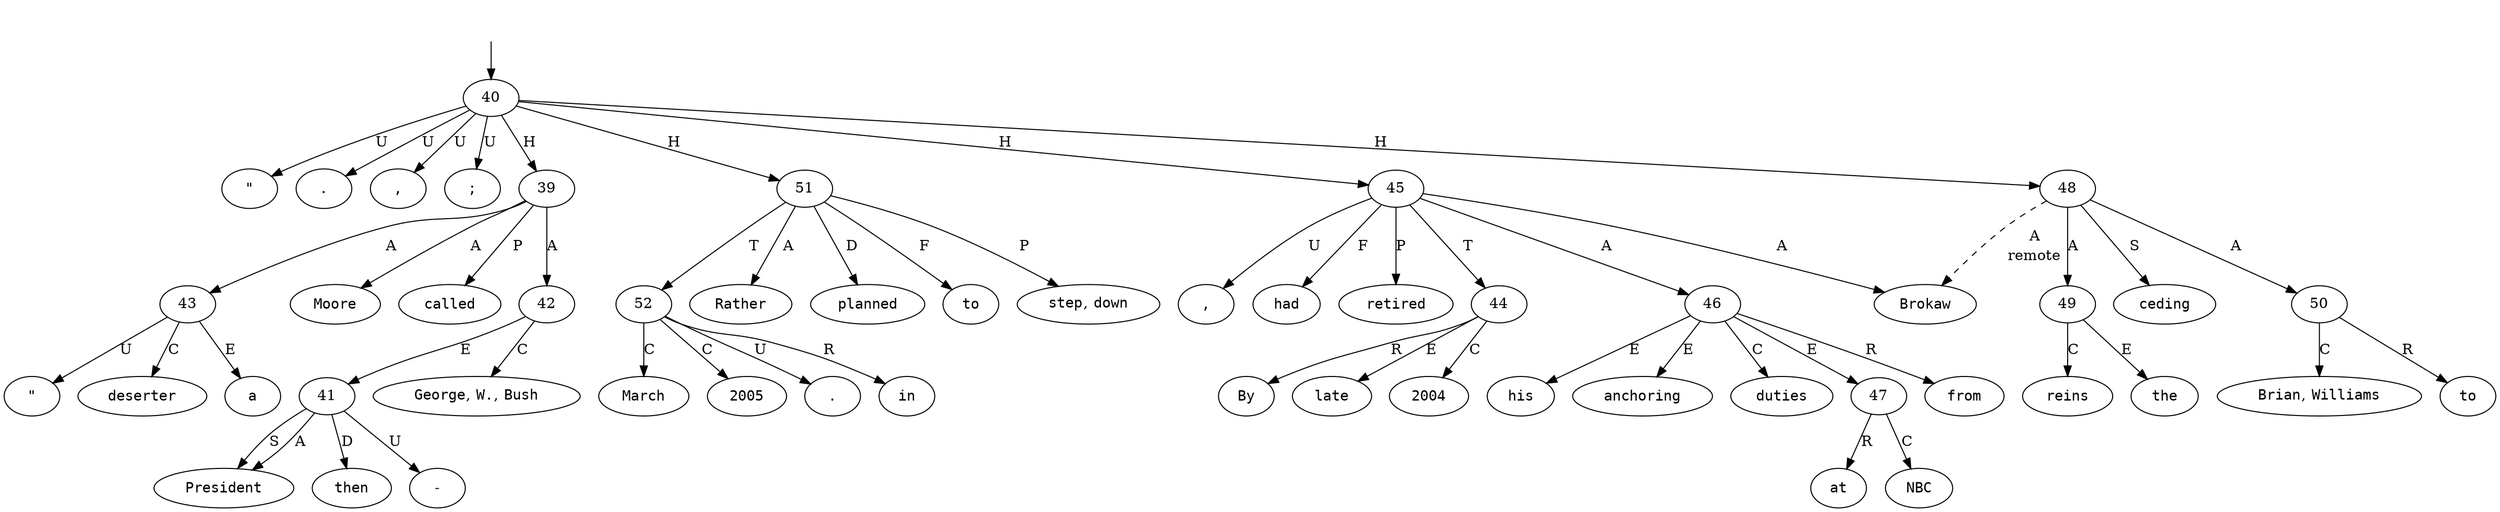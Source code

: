 digraph "461008" {
  top [ style=invis ];
  top -> 40;
  0 [ shape=oval, label=<<table align="center" border="0" cellspacing="0"><tr><td colspan="2"><font face="Courier">Moore</font></td></tr></table>> ];
  1 [ shape=oval, label=<<table align="center" border="0" cellspacing="0"><tr><td colspan="2"><font face="Courier">called</font></td></tr></table>> ];
  2 [ shape=oval, label=<<table align="center" border="0" cellspacing="0"><tr><td colspan="2"><font face="Courier">then</font></td></tr></table>> ];
  3 [ shape=oval, label=<<table align="center" border="0" cellspacing="0"><tr><td colspan="2"><font face="Courier">-</font></td></tr></table>> ];
  4 [ shape=oval, label=<<table align="center" border="0" cellspacing="0"><tr><td colspan="2"><font face="Courier">President</font></td></tr></table>> ];
  5 [ shape=oval, label=<<table align="center" border="0" cellspacing="0"><tr><td colspan="2"><font face="Courier">George</font>,&nbsp;<font face="Courier">W.</font>,&nbsp;<font face="Courier">Bush</font></td></tr></table>> ];
  6 [ shape=oval, label=<<table align="center" border="0" cellspacing="0"><tr><td colspan="2"><font face="Courier">a</font></td></tr></table>> ];
  7 [ shape=oval, label=<<table align="center" border="0" cellspacing="0"><tr><td colspan="2"><font face="Courier">&quot;</font></td></tr></table>> ];
  8 [ shape=oval, label=<<table align="center" border="0" cellspacing="0"><tr><td colspan="2"><font face="Courier">deserter</font></td></tr></table>> ];
  9 [ shape=oval, label=<<table align="center" border="0" cellspacing="0"><tr><td colspan="2"><font face="Courier">&quot;</font></td></tr></table>> ];
  10 [ shape=oval, label=<<table align="center" border="0" cellspacing="0"><tr><td colspan="2"><font face="Courier">.</font></td></tr></table>> ];
  11 [ shape=oval, label=<<table align="center" border="0" cellspacing="0"><tr><td colspan="2"><font face="Courier">By</font></td></tr></table>> ];
  12 [ shape=oval, label=<<table align="center" border="0" cellspacing="0"><tr><td colspan="2"><font face="Courier">late</font></td></tr></table>> ];
  13 [ shape=oval, label=<<table align="center" border="0" cellspacing="0"><tr><td colspan="2"><font face="Courier">2004</font></td></tr></table>> ];
  14 [ shape=oval, label=<<table align="center" border="0" cellspacing="0"><tr><td colspan="2"><font face="Courier">,</font></td></tr></table>> ];
  15 [ shape=oval, label=<<table align="center" border="0" cellspacing="0"><tr><td colspan="2"><font face="Courier">Brokaw</font></td></tr></table>> ];
  16 [ shape=oval, label=<<table align="center" border="0" cellspacing="0"><tr><td colspan="2"><font face="Courier">had</font></td></tr></table>> ];
  17 [ shape=oval, label=<<table align="center" border="0" cellspacing="0"><tr><td colspan="2"><font face="Courier">retired</font></td></tr></table>> ];
  18 [ shape=oval, label=<<table align="center" border="0" cellspacing="0"><tr><td colspan="2"><font face="Courier">from</font></td></tr></table>> ];
  19 [ shape=oval, label=<<table align="center" border="0" cellspacing="0"><tr><td colspan="2"><font face="Courier">his</font></td></tr></table>> ];
  20 [ shape=oval, label=<<table align="center" border="0" cellspacing="0"><tr><td colspan="2"><font face="Courier">anchoring</font></td></tr></table>> ];
  21 [ shape=oval, label=<<table align="center" border="0" cellspacing="0"><tr><td colspan="2"><font face="Courier">duties</font></td></tr></table>> ];
  22 [ shape=oval, label=<<table align="center" border="0" cellspacing="0"><tr><td colspan="2"><font face="Courier">at</font></td></tr></table>> ];
  23 [ shape=oval, label=<<table align="center" border="0" cellspacing="0"><tr><td colspan="2"><font face="Courier">NBC</font></td></tr></table>> ];
  24 [ shape=oval, label=<<table align="center" border="0" cellspacing="0"><tr><td colspan="2"><font face="Courier">,</font></td></tr></table>> ];
  25 [ shape=oval, label=<<table align="center" border="0" cellspacing="0"><tr><td colspan="2"><font face="Courier">ceding</font></td></tr></table>> ];
  26 [ shape=oval, label=<<table align="center" border="0" cellspacing="0"><tr><td colspan="2"><font face="Courier">the</font></td></tr></table>> ];
  27 [ shape=oval, label=<<table align="center" border="0" cellspacing="0"><tr><td colspan="2"><font face="Courier">reins</font></td></tr></table>> ];
  28 [ shape=oval, label=<<table align="center" border="0" cellspacing="0"><tr><td colspan="2"><font face="Courier">to</font></td></tr></table>> ];
  29 [ shape=oval, label=<<table align="center" border="0" cellspacing="0"><tr><td colspan="2"><font face="Courier">Brian</font>,&nbsp;<font face="Courier">Williams</font></td></tr></table>> ];
  30 [ shape=oval, label=<<table align="center" border="0" cellspacing="0"><tr><td colspan="2"><font face="Courier">;</font></td></tr></table>> ];
  31 [ shape=oval, label=<<table align="center" border="0" cellspacing="0"><tr><td colspan="2"><font face="Courier">Rather</font></td></tr></table>> ];
  32 [ shape=oval, label=<<table align="center" border="0" cellspacing="0"><tr><td colspan="2"><font face="Courier">planned</font></td></tr></table>> ];
  33 [ shape=oval, label=<<table align="center" border="0" cellspacing="0"><tr><td colspan="2"><font face="Courier">to</font></td></tr></table>> ];
  34 [ shape=oval, label=<<table align="center" border="0" cellspacing="0"><tr><td colspan="2"><font face="Courier">step</font>,&nbsp;<font face="Courier">down</font></td></tr></table>> ];
  35 [ shape=oval, label=<<table align="center" border="0" cellspacing="0"><tr><td colspan="2"><font face="Courier">in</font></td></tr></table>> ];
  36 [ shape=oval, label=<<table align="center" border="0" cellspacing="0"><tr><td colspan="2"><font face="Courier">March</font></td></tr></table>> ];
  37 [ shape=oval, label=<<table align="center" border="0" cellspacing="0"><tr><td colspan="2"><font face="Courier">2005</font></td></tr></table>> ];
  38 [ shape=oval, label=<<table align="center" border="0" cellspacing="0"><tr><td colspan="2"><font face="Courier">.</font></td></tr></table>> ];
  39 -> 1 [ label="P" ];
  39 -> 42 [ label="A" ];
  39 -> 43 [ label="A" ];
  39 -> 0 [ label="A" ];
  40 -> 51 [ label="H" ];
  40 -> 39 [ label="H" ];
  40 -> 48 [ label="H" ];
  40 -> 30 [ label="U" ];
  40 -> 24 [ label="U" ];
  40 -> 45 [ label="H" ];
  40 -> 9 [ label="U" ];
  40 -> 10 [ label="U" ];
  41 -> 4 [ label="S" ];
  41 -> 2 [ label="D" ];
  41 -> 4 [ label="A" ];
  41 -> 3 [ label="U" ];
  42 -> 5 [ label="C" ];
  42 -> 41 [ label="E" ];
  43 -> 7 [ label="U" ];
  43 -> 6 [ label="E" ];
  43 -> 8 [ label="C" ];
  44 -> 11 [ label="R" ];
  44 -> 12 [ label="E" ];
  44 -> 13 [ label="C" ];
  45 -> 14 [ label="U" ];
  45 -> 16 [ label="F" ];
  45 -> 17 [ label="P" ];
  45 -> 15 [ label="A" ];
  45 -> 44 [ label="T" ];
  45 -> 46 [ label="A" ];
  46 -> 18 [ label="R" ];
  46 -> 20 [ label="E" ];
  46 -> 19 [ label="E" ];
  46 -> 47 [ label="E" ];
  46 -> 21 [ label="C" ];
  47 -> 22 [ label="R" ];
  47 -> 23 [ label="C" ];
  48 -> 15 [ label=<<table align="center" border="0" cellspacing="0"><tr><td colspan="1">A</td></tr><tr><td>remote</td></tr></table>>, style=dashed ];
  48 -> 50 [ label="A" ];
  48 -> 25 [ label="S" ];
  48 -> 49 [ label="A" ];
  49 -> 27 [ label="C" ];
  49 -> 26 [ label="E" ];
  50 -> 29 [ label="C" ];
  50 -> 28 [ label="R" ];
  51 -> 32 [ label="D" ];
  51 -> 33 [ label="F" ];
  51 -> 52 [ label="T" ];
  51 -> 34 [ label="P" ];
  51 -> 31 [ label="A" ];
  52 -> 37 [ label="C" ];
  52 -> 36 [ label="C" ];
  52 -> 38 [ label="U" ];
  52 -> 35 [ label="R" ];
}


